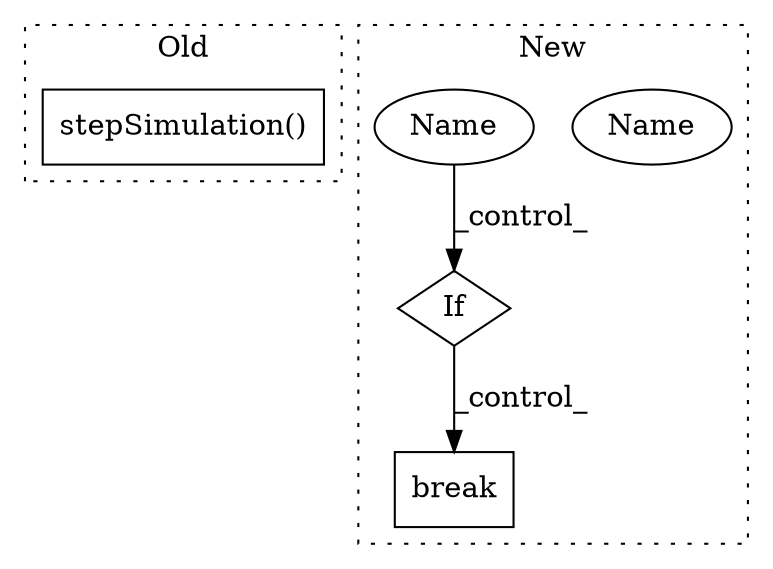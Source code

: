 digraph G {
subgraph cluster0 {
1 [label="stepSimulation()" a="75" s="10045" l="35" shape="box"];
label = "Old";
style="dotted";
}
subgraph cluster1 {
2 [label="If" a="96" s="10337" l="3" shape="diamond"];
3 [label="break" a="94" s="10385" l="5" shape="box"];
4 [label="Name" a="87" s="9636" l="4" shape="ellipse"];
5 [label="Name" a="87" s="9636" l="4" shape="ellipse"];
label = "New";
style="dotted";
}
2 -> 3 [label="_control_"];
5 -> 2 [label="_control_"];
}